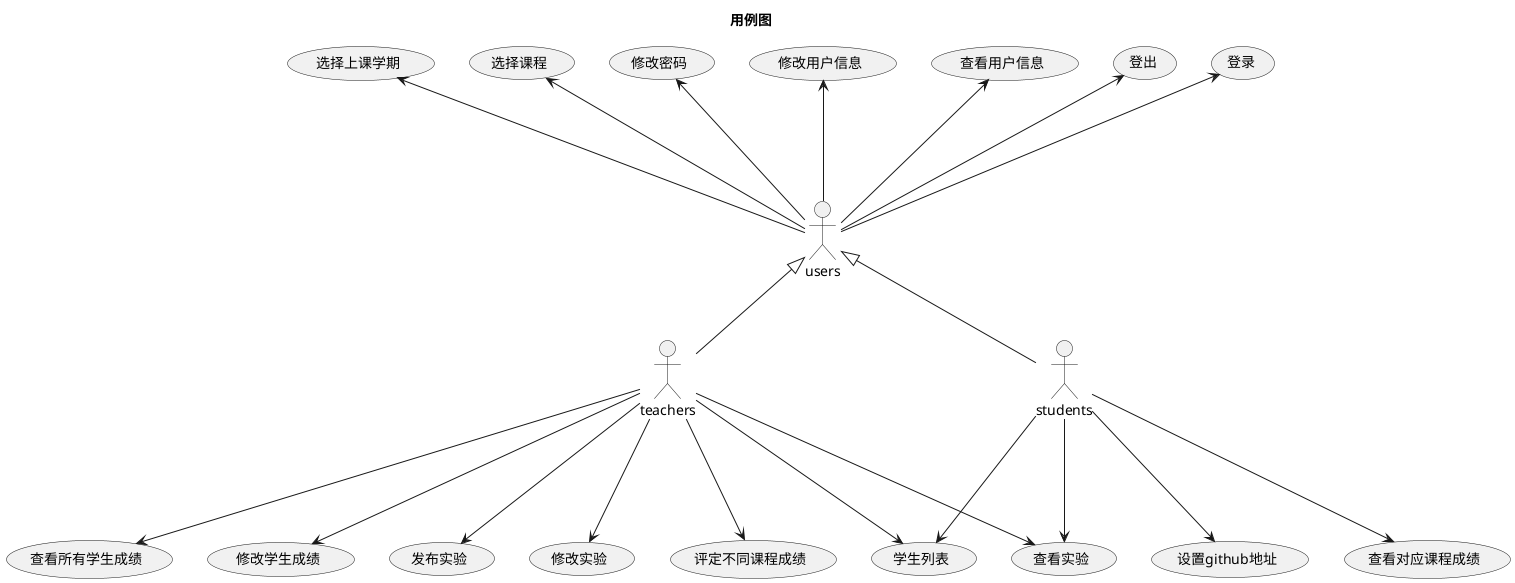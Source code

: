 @startuml
title 用例图
actor teachers
actor students
actor users
users <|-- teachers
users <|-- students

teachers ---> (发布实验)
teachers ---> (修改实验)
teachers ---> (评定不同课程成绩)
teachers ---> (查看实验)
teachers ---> (查看所有学生成绩)
teachers ---> (修改学生成绩)
teachers ---> (学生列表)
students ---> (学生列表)
students ---> (查看对应课程成绩)
students ---> (查看实验)
students ---> (设置github地址)

users --up-> (登录)
users --up-> (登出)
users --up-> (查看用户信息)
users --up-> (修改用户信息)
users --up-> (修改密码)
users --up-> (选择课程)
users --up-> (选择上课学期)
@enduml